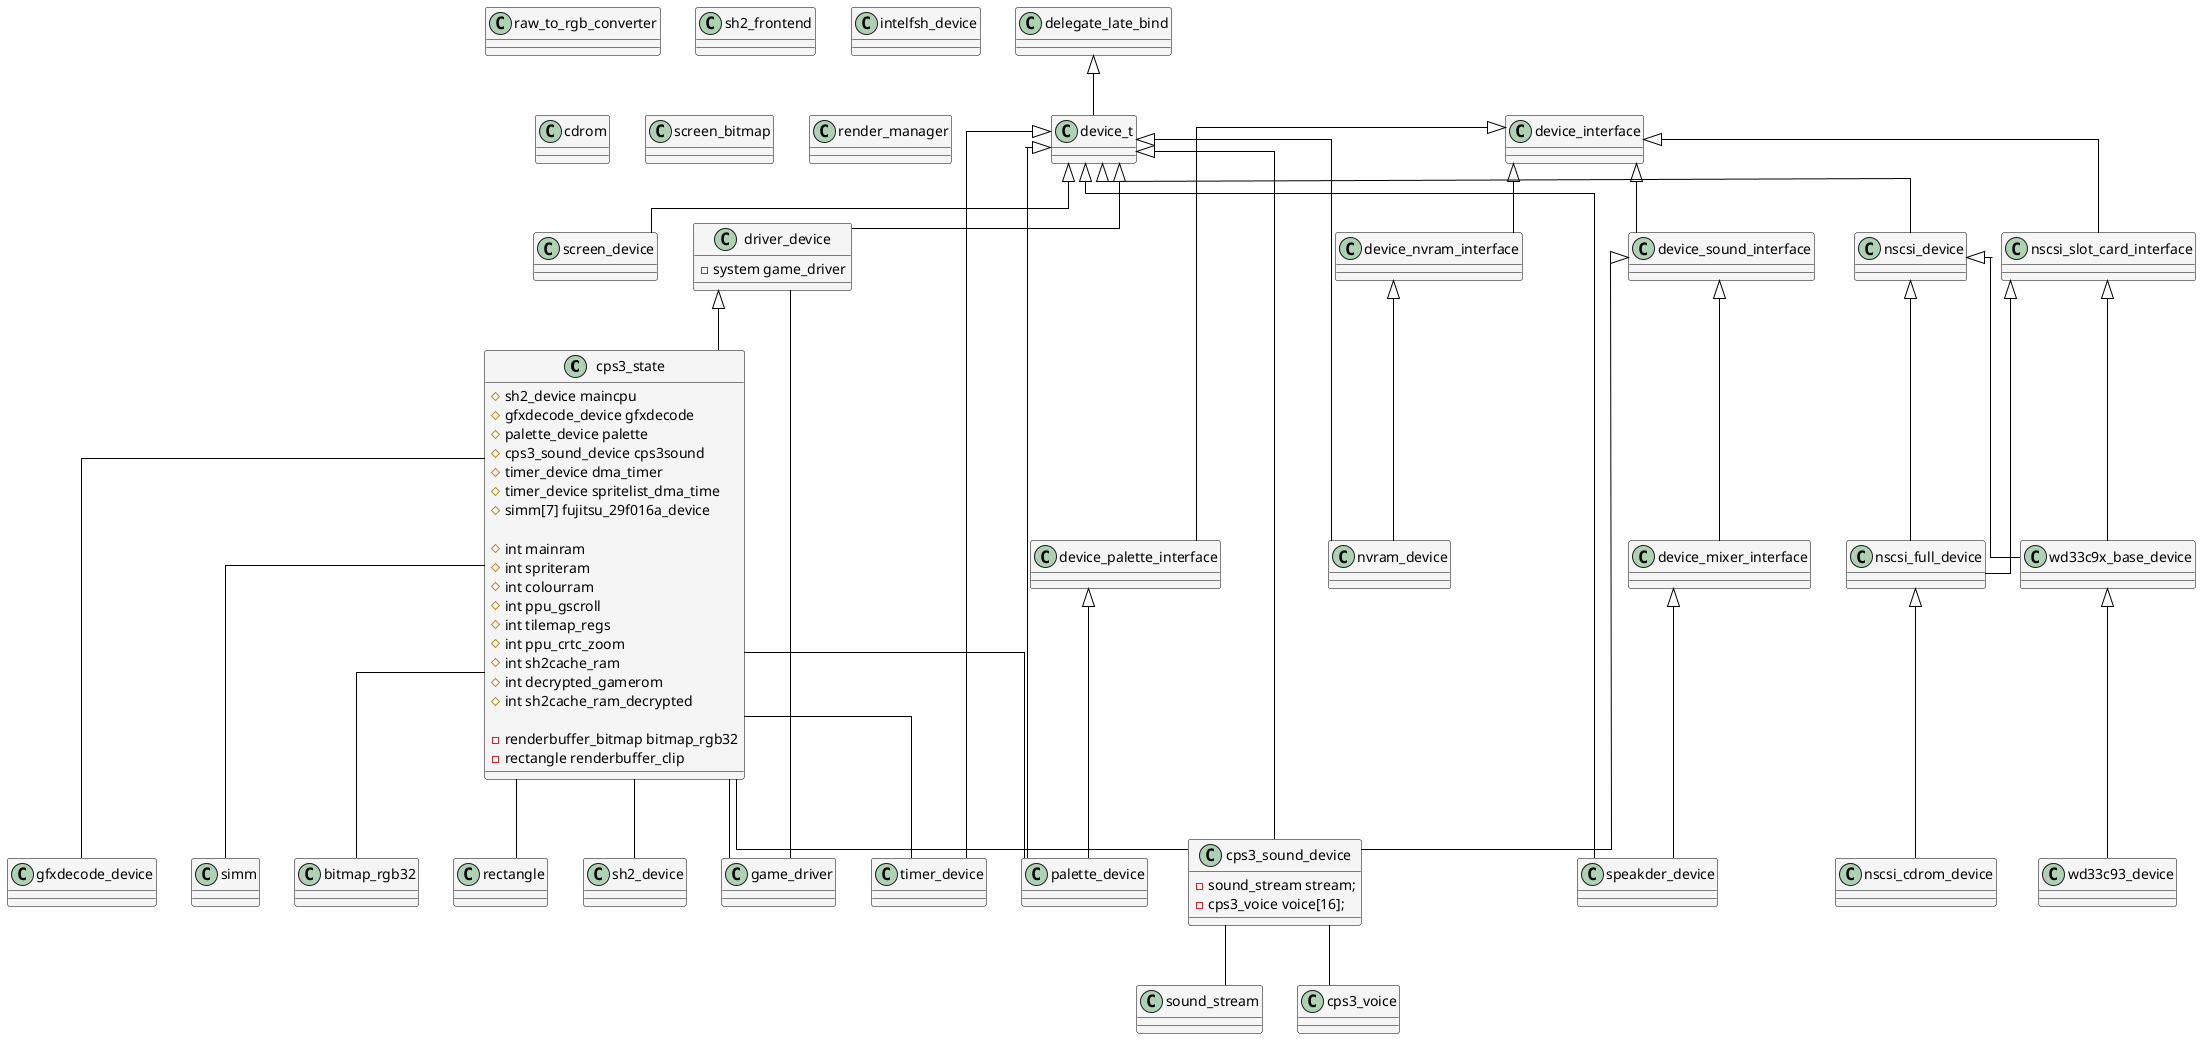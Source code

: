 @startuml
skinparam Shadowing false
skinparam LineType ortho
skinparam ArrowColor black

skinparam class {
    BackgroundColor WhiteSmoke
    BorderColor black
}

class cps3_state extends driver_device {
	#sh2_device maincpu
	#gfxdecode_device gfxdecode
	#palette_device palette
	#cps3_sound_device cps3sound
	#timer_device dma_timer
	#timer_device spritelist_dma_time
	#simm[7] fujitsu_29f016a_device
	
	#int mainram
	#int spriteram
	#int colourram
	#int ppu_gscroll
	#int tilemap_regs
	#int ppu_crtc_zoom
	#int sh2cache_ram
	#int decrypted_gamerom
	#int sh2cache_ram_decrypted
	
	-renderbuffer_bitmap bitmap_rgb32
	-rectangle renderbuffer_clip
}
cps3_state -- sh2_device
cps3_state -- gfxdecode_device
cps3_state -- palette_device
cps3_state -- cps3_sound_device
cps3_state -- timer_device
cps3_state -- simm
cps3_state -- bitmap_rgb32
cps3_state -- rectangle
cps3_state -- game_driver

class device_t extends delegate_late_bind
class driver_device extends device_t {
	-system game_driver
}
driver_device -- game_driver

class device_sound_interface extends device_interface

class cps3_sound_device extends device_t, device_sound_interface
{
	-sound_stream stream;
	-cps3_voice voice[16];
}
cps3_sound_device -- sound_stream
cps3_sound_device -- cps3_voice

class speakder_device extends device_t, device_mixer_interface

class device_mixer_interface extends device_sound_interface

class timer_device extends device_t

class device_palette_interface extends device_interface
class palette_device extends device_t, device_palette_interface
class raw_to_rgb_converter

class sh2_device
class sh2_frontend
class intelfsh_device

class nscsi_device extends device_t
class wd33c9x_base_device extends nscsi_device, nscsi_slot_card_interface
class wd33c93_device extends wd33c9x_base_device

class nscsi_slot_card_interface extends device_interface

class nscsi_full_device extends nscsi_device, nscsi_slot_card_interface
class nscsi_cdrom_device extends nscsi_full_device
class cdrom
class device_nvram_interface extends device_interface
class nvram_device extends device_t, device_nvram_interface

class screen_bitmap
class screen_device extends device_t
class render_manager

@enduml
